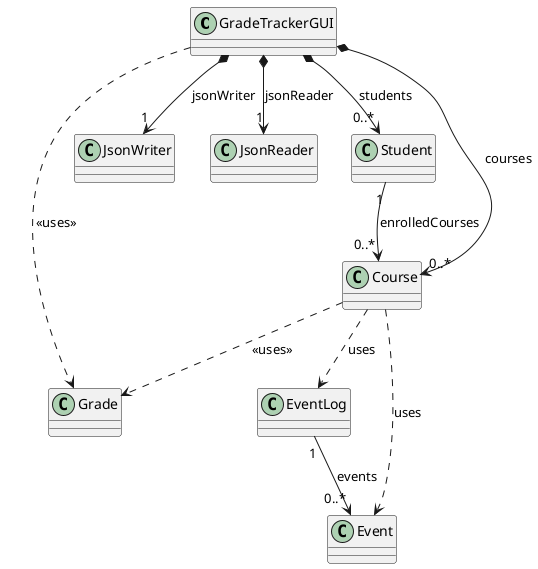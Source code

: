 @startuml

class GradeTrackerGUI {
}

class Grade {
}

class JsonWriter {
}

class JsonReader {
}

class Student {
}

class Course {
}

class EventLog {
}

class Event {
}

GradeTrackerGUI *--> "0..*" Student : students
GradeTrackerGUI *--> "0..*" Course : courses
GradeTrackerGUI *--> "1" JsonWriter : jsonWriter
GradeTrackerGUI *--> "1" JsonReader : jsonReader
GradeTrackerGUI ..> Grade : <<uses>>

Student "1" --> "0..*" Course : enrolledCourses

Course ..> EventLog : uses
Course ..> Event : uses
Course ..> Grade : <<uses>>

EventLog "1" --> "0..*" Event : events

@enduml